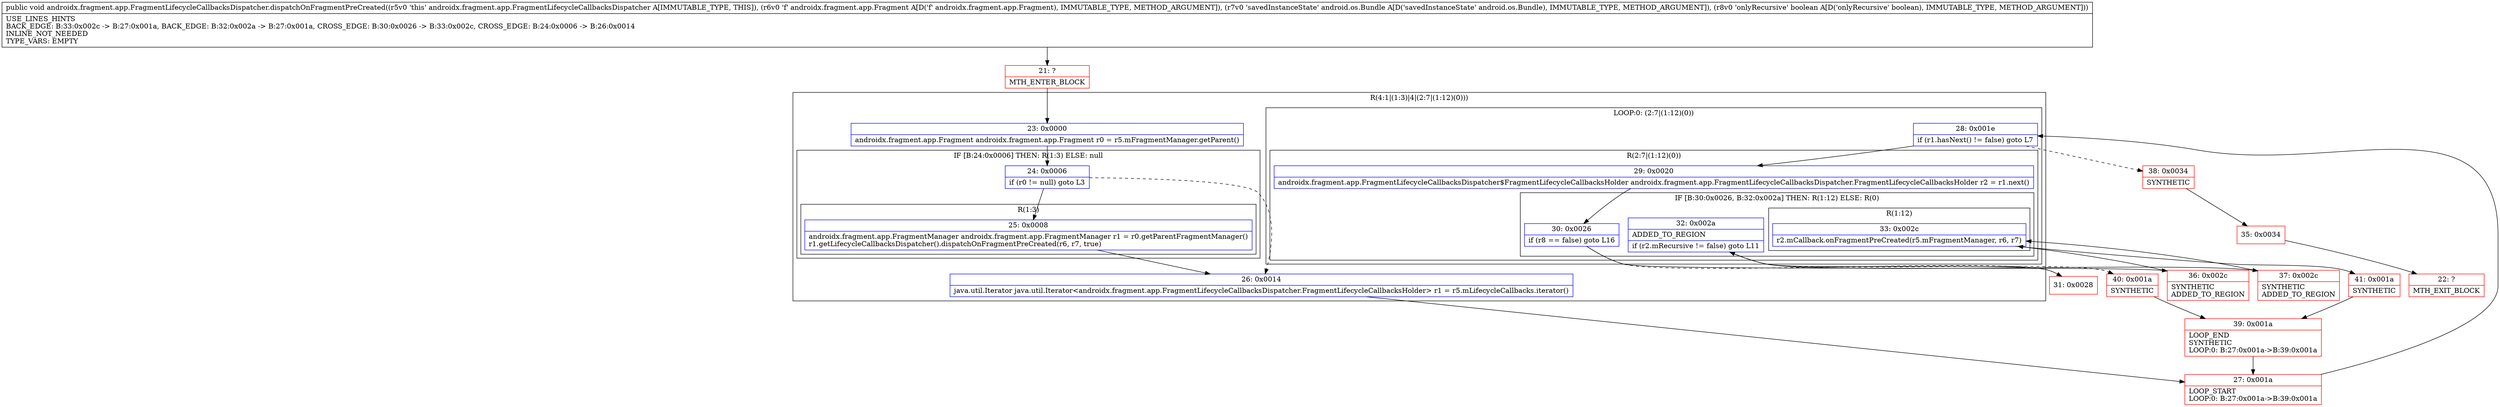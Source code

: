 digraph "CFG forandroidx.fragment.app.FragmentLifecycleCallbacksDispatcher.dispatchOnFragmentPreCreated(Landroidx\/fragment\/app\/Fragment;Landroid\/os\/Bundle;Z)V" {
subgraph cluster_Region_924274247 {
label = "R(4:1|(1:3)|4|(2:7|(1:12)(0)))";
node [shape=record,color=blue];
Node_23 [shape=record,label="{23\:\ 0x0000|androidx.fragment.app.Fragment androidx.fragment.app.Fragment r0 = r5.mFragmentManager.getParent()\l}"];
subgraph cluster_IfRegion_1106211430 {
label = "IF [B:24:0x0006] THEN: R(1:3) ELSE: null";
node [shape=record,color=blue];
Node_24 [shape=record,label="{24\:\ 0x0006|if (r0 != null) goto L3\l}"];
subgraph cluster_Region_249629272 {
label = "R(1:3)";
node [shape=record,color=blue];
Node_25 [shape=record,label="{25\:\ 0x0008|androidx.fragment.app.FragmentManager androidx.fragment.app.FragmentManager r1 = r0.getParentFragmentManager()\lr1.getLifecycleCallbacksDispatcher().dispatchOnFragmentPreCreated(r6, r7, true)\l}"];
}
}
Node_26 [shape=record,label="{26\:\ 0x0014|java.util.Iterator java.util.Iterator\<androidx.fragment.app.FragmentLifecycleCallbacksDispatcher.FragmentLifecycleCallbacksHolder\> r1 = r5.mLifecycleCallbacks.iterator()\l}"];
subgraph cluster_LoopRegion_1968547091 {
label = "LOOP:0: (2:7|(1:12)(0))";
node [shape=record,color=blue];
Node_28 [shape=record,label="{28\:\ 0x001e|if (r1.hasNext() != false) goto L7\l}"];
subgraph cluster_Region_2017306760 {
label = "R(2:7|(1:12)(0))";
node [shape=record,color=blue];
Node_29 [shape=record,label="{29\:\ 0x0020|androidx.fragment.app.FragmentLifecycleCallbacksDispatcher$FragmentLifecycleCallbacksHolder androidx.fragment.app.FragmentLifecycleCallbacksDispatcher.FragmentLifecycleCallbacksHolder r2 = r1.next()\l}"];
subgraph cluster_IfRegion_1123781035 {
label = "IF [B:30:0x0026, B:32:0x002a] THEN: R(1:12) ELSE: R(0)";
node [shape=record,color=blue];
Node_30 [shape=record,label="{30\:\ 0x0026|if (r8 == false) goto L16\l}"];
Node_32 [shape=record,label="{32\:\ 0x002a|ADDED_TO_REGION\l|if (r2.mRecursive != false) goto L11\l}"];
subgraph cluster_Region_1154414694 {
label = "R(1:12)";
node [shape=record,color=blue];
Node_33 [shape=record,label="{33\:\ 0x002c|r2.mCallback.onFragmentPreCreated(r5.mFragmentManager, r6, r7)\l}"];
}
subgraph cluster_Region_569609557 {
label = "R(0)";
node [shape=record,color=blue];
}
}
}
}
}
Node_21 [shape=record,color=red,label="{21\:\ ?|MTH_ENTER_BLOCK\l}"];
Node_27 [shape=record,color=red,label="{27\:\ 0x001a|LOOP_START\lLOOP:0: B:27:0x001a\-\>B:39:0x001a\l}"];
Node_31 [shape=record,color=red,label="{31\:\ 0x0028}"];
Node_37 [shape=record,color=red,label="{37\:\ 0x002c|SYNTHETIC\lADDED_TO_REGION\l}"];
Node_41 [shape=record,color=red,label="{41\:\ 0x001a|SYNTHETIC\l}"];
Node_39 [shape=record,color=red,label="{39\:\ 0x001a|LOOP_END\lSYNTHETIC\lLOOP:0: B:27:0x001a\-\>B:39:0x001a\l}"];
Node_40 [shape=record,color=red,label="{40\:\ 0x001a|SYNTHETIC\l}"];
Node_36 [shape=record,color=red,label="{36\:\ 0x002c|SYNTHETIC\lADDED_TO_REGION\l}"];
Node_38 [shape=record,color=red,label="{38\:\ 0x0034|SYNTHETIC\l}"];
Node_35 [shape=record,color=red,label="{35\:\ 0x0034}"];
Node_22 [shape=record,color=red,label="{22\:\ ?|MTH_EXIT_BLOCK\l}"];
MethodNode[shape=record,label="{public void androidx.fragment.app.FragmentLifecycleCallbacksDispatcher.dispatchOnFragmentPreCreated((r5v0 'this' androidx.fragment.app.FragmentLifecycleCallbacksDispatcher A[IMMUTABLE_TYPE, THIS]), (r6v0 'f' androidx.fragment.app.Fragment A[D('f' androidx.fragment.app.Fragment), IMMUTABLE_TYPE, METHOD_ARGUMENT]), (r7v0 'savedInstanceState' android.os.Bundle A[D('savedInstanceState' android.os.Bundle), IMMUTABLE_TYPE, METHOD_ARGUMENT]), (r8v0 'onlyRecursive' boolean A[D('onlyRecursive' boolean), IMMUTABLE_TYPE, METHOD_ARGUMENT]))  | USE_LINES_HINTS\lBACK_EDGE: B:33:0x002c \-\> B:27:0x001a, BACK_EDGE: B:32:0x002a \-\> B:27:0x001a, CROSS_EDGE: B:30:0x0026 \-\> B:33:0x002c, CROSS_EDGE: B:24:0x0006 \-\> B:26:0x0014\lINLINE_NOT_NEEDED\lTYPE_VARS: EMPTY\l}"];
MethodNode -> Node_21;Node_23 -> Node_24;
Node_24 -> Node_25;
Node_24 -> Node_26[style=dashed];
Node_25 -> Node_26;
Node_26 -> Node_27;
Node_28 -> Node_29;
Node_28 -> Node_38[style=dashed];
Node_29 -> Node_30;
Node_30 -> Node_31[style=dashed];
Node_30 -> Node_36;
Node_32 -> Node_37;
Node_32 -> Node_40[style=dashed];
Node_33 -> Node_41;
Node_21 -> Node_23;
Node_27 -> Node_28;
Node_31 -> Node_32;
Node_37 -> Node_33;
Node_41 -> Node_39;
Node_39 -> Node_27;
Node_40 -> Node_39;
Node_36 -> Node_33;
Node_38 -> Node_35;
Node_35 -> Node_22;
}

